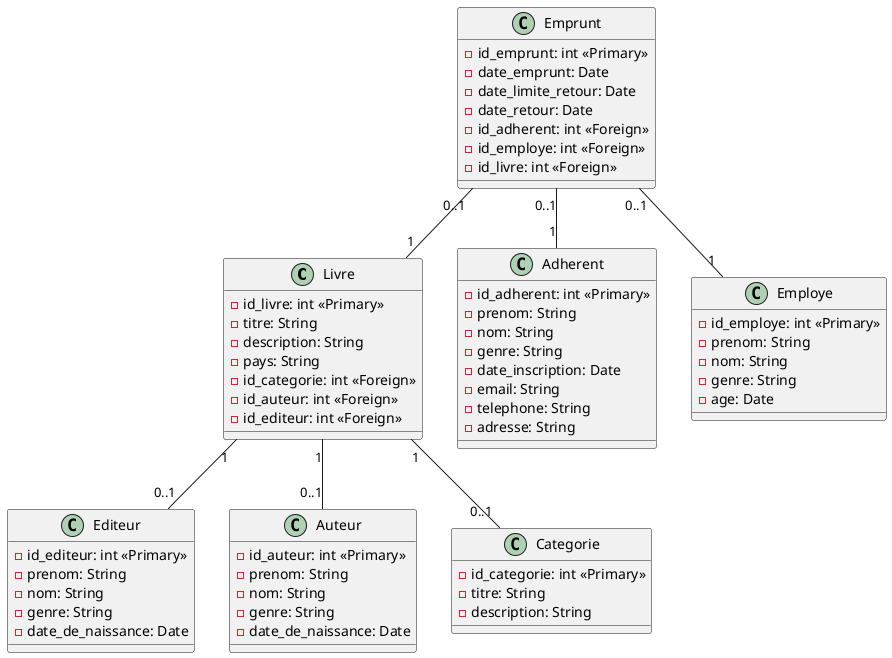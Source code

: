@startuml

class Livre {
  {field} - id_livre: int <<Primary>>
  - titre: String
  - description: String
  - pays: String
  - id_categorie: int <<Foreign>>
  - id_auteur: int <<Foreign>>
  - id_editeur: int <<Foreign>>
}

class Editeur {
  {field} - id_editeur: int <<Primary>>
  - prenom: String
  - nom: String
  - genre: String
  - date_de_naissance: Date
}

class Adherent {
  {field} - id_adherent: int <<Primary>>
  - prenom: String
  - nom: String
  - genre: String
  - date_inscription: Date
  - email: String
  - telephone: String
  - adresse: String
}

class Auteur {
  {field} - id_auteur: int <<Primary>>
  - prenom: String
  - nom: String
  - genre: String
  - date_de_naissance: Date
}

class Categorie {
  {field} - id_categorie: int <<Primary>>
  - titre: String
  - description: String
}

class Employe {
  {field} - id_employe: int <<Primary>>
  - prenom: String
  - nom: String
  - genre: String
  - age: Date
}

class Emprunt {
  {field} - id_emprunt: int <<Primary>>
  - date_emprunt: Date
  - date_limite_retour: Date
  - date_retour: Date
  - id_adherent: int <<Foreign>>
  - id_employe: int <<Foreign>>
  - id_livre: int <<Foreign>>
}

Livre "1" -- "0..1" Editeur 
Livre "1" -- "0..1" Auteur 
Livre "1" -- "0..1" Categorie 
Emprunt "0..1" -- "1" Adherent 
Emprunt "0..1" -- "1" Employe
Emprunt "0..1" -- "1" Livre 

@enduml
